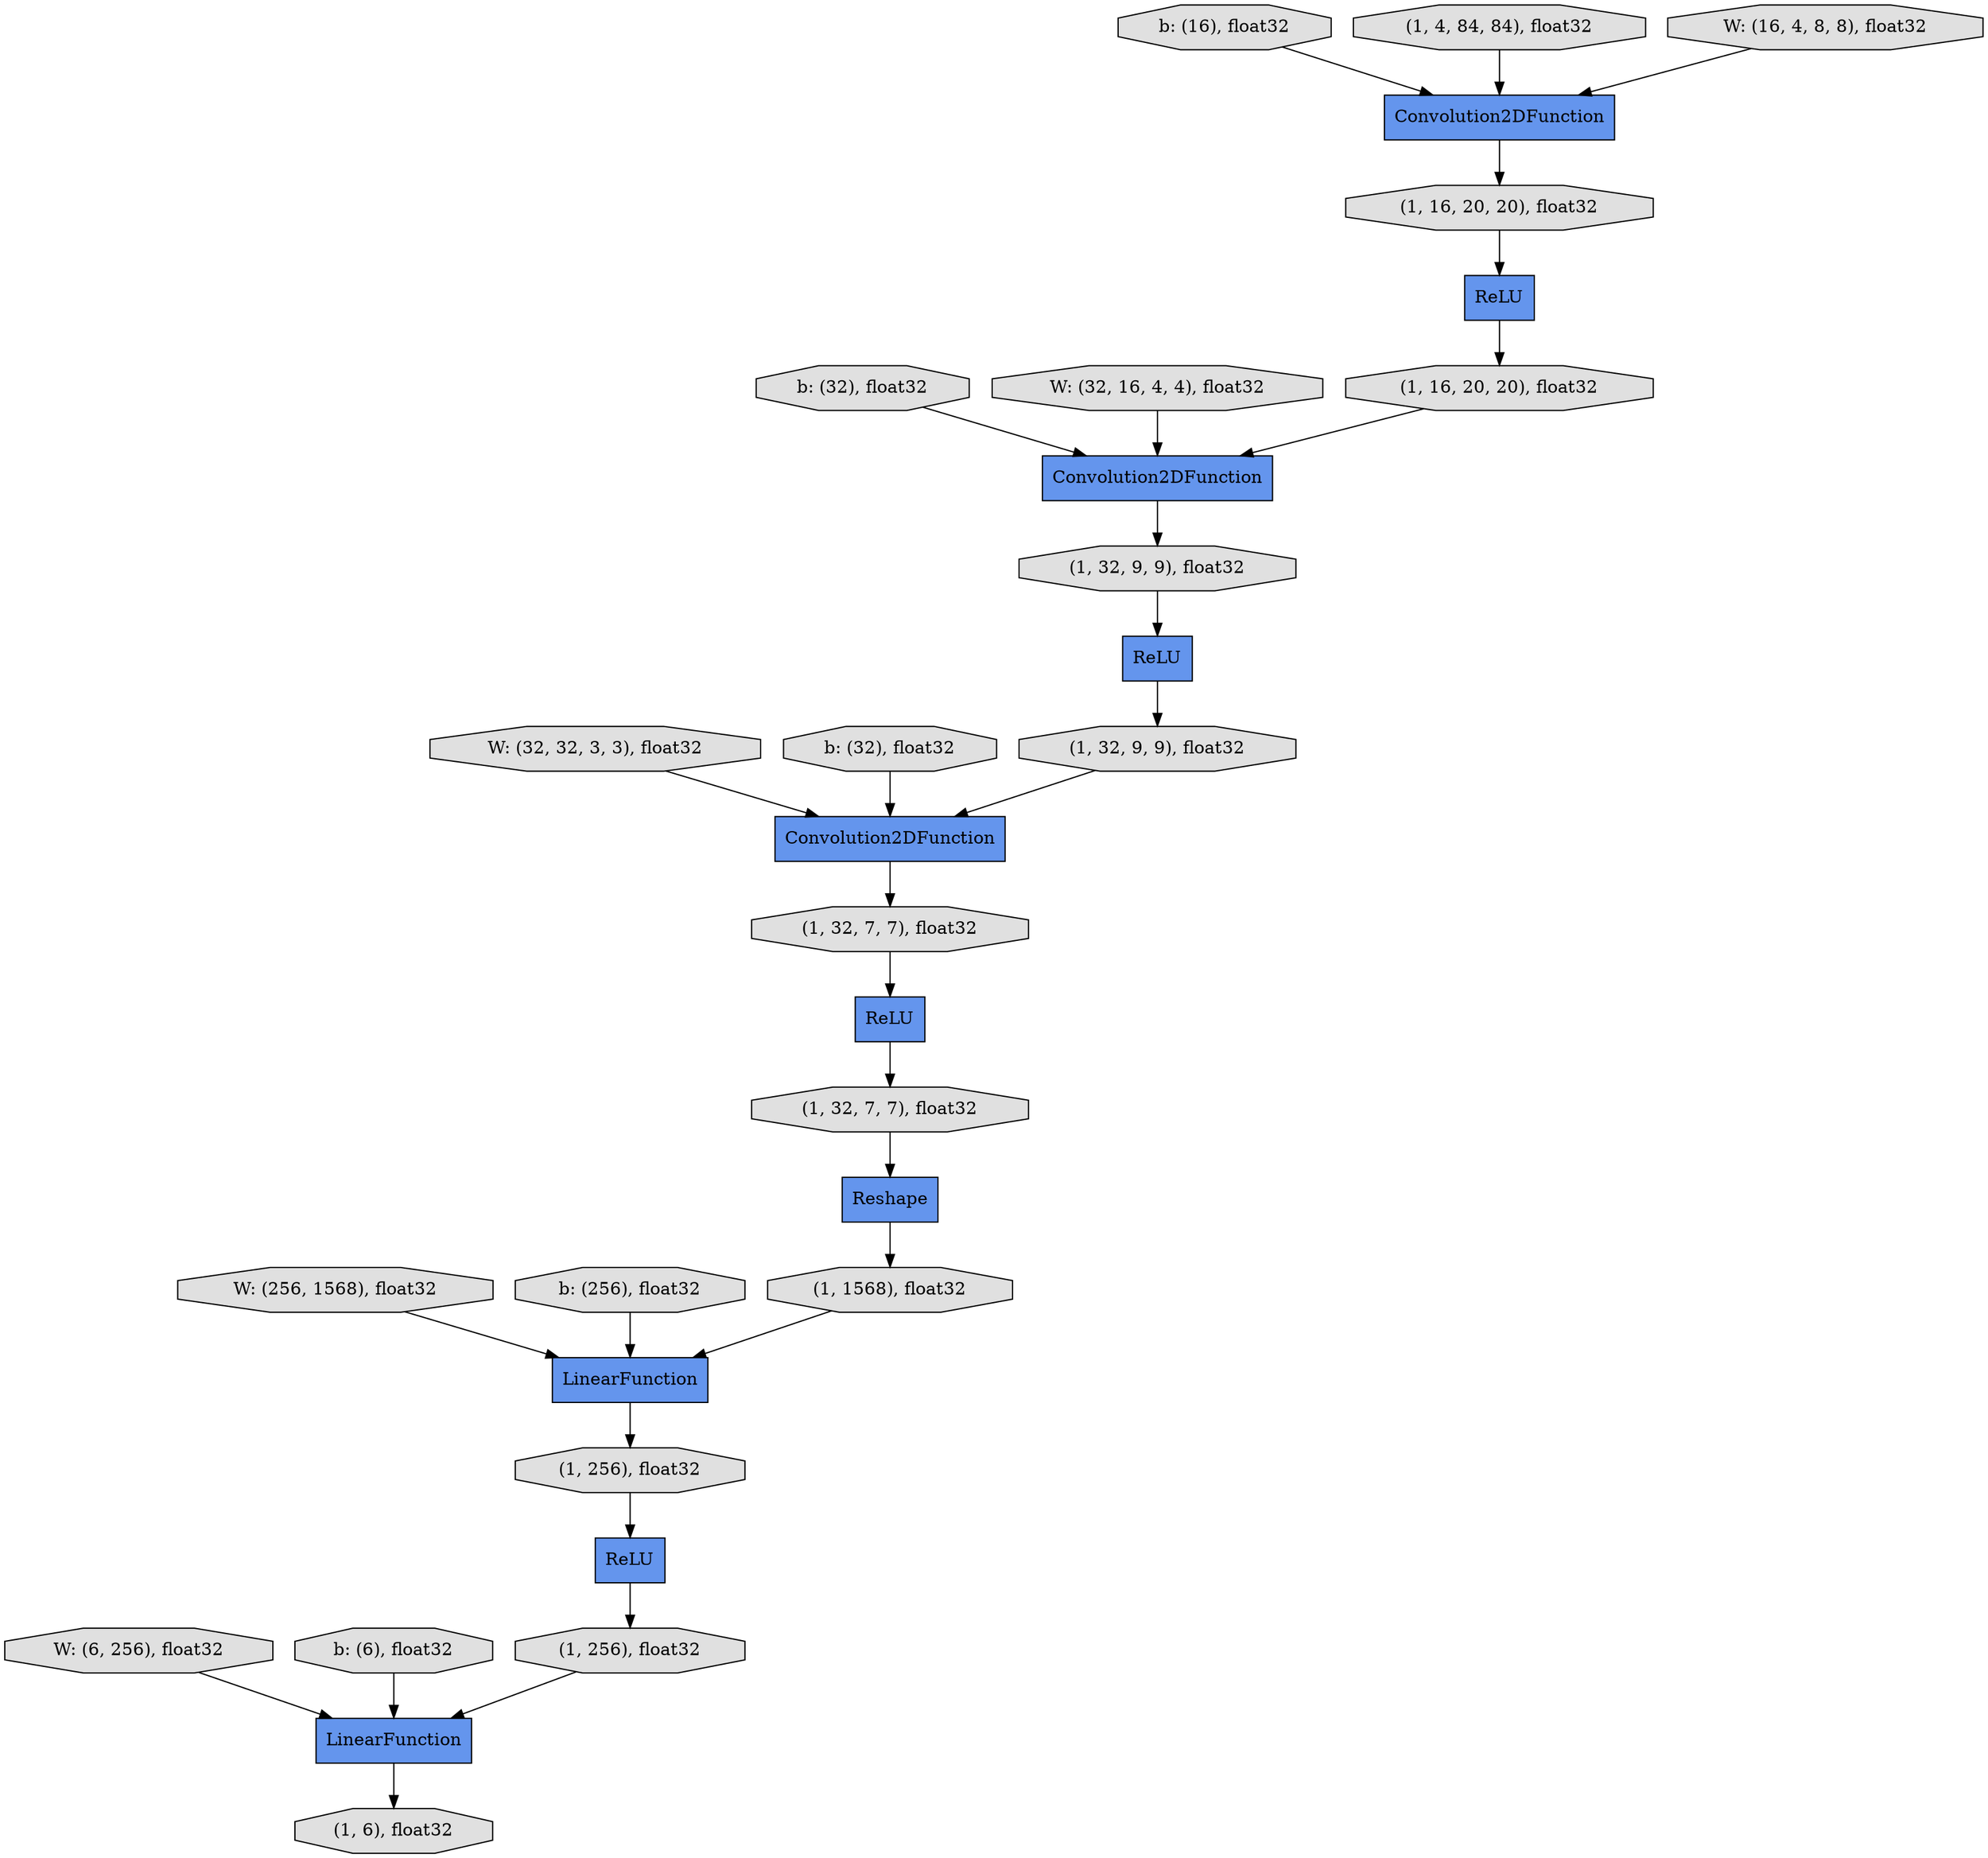 digraph graphname{rankdir=TB;139774549858320 [label="(1, 32, 7, 7), float32",shape="octagon",fillcolor="#E0E0E0",style="filled"];139774894299280 [label="b: (16), float32",shape="octagon",fillcolor="#E0E0E0",style="filled"];139774549856464 [label="W: (6, 256), float32",shape="octagon",fillcolor="#E0E0E0",style="filled"];139774549858640 [label="LinearFunction",shape="record",fillcolor="#6495ED",style="filled"];139774894217552 [label="b: (32), float32",shape="octagon",fillcolor="#E0E0E0",style="filled"];139774549858704 [label="(1, 1568), float32",shape="octagon",fillcolor="#E0E0E0",style="filled"];139774894217680 [label="ReLU",shape="record",fillcolor="#6495ED",style="filled"];139774894299600 [label="W: (32, 16, 4, 4), float32",shape="octagon",fillcolor="#E0E0E0",style="filled"];139774549856784 [label="b: (6), float32",shape="octagon",fillcolor="#E0E0E0",style="filled"];139774549858896 [label="(1, 256), float32",shape="octagon",fillcolor="#E0E0E0",style="filled"];139774894156432 [label="Convolution2DFunction",shape="record",fillcolor="#6495ED",style="filled"];139774549859024 [label="(1, 256), float32",shape="octagon",fillcolor="#E0E0E0",style="filled"];139774549856976 [label="(1, 16, 20, 20), float32",shape="octagon",fillcolor="#E0E0E0",style="filled"];139774549857040 [label="(1, 4, 84, 84), float32",shape="octagon",fillcolor="#E0E0E0",style="filled"];139774894300048 [label="W: (32, 32, 3, 3), float32",shape="octagon",fillcolor="#E0E0E0",style="filled"];139774549857168 [label="LinearFunction",shape="record",fillcolor="#6495ED",style="filled"];139774549859344 [label="(1, 6), float32",shape="octagon",fillcolor="#E0E0E0",style="filled"];139774549857424 [label="ReLU",shape="record",fillcolor="#6495ED",style="filled"];139774894300368 [label="b: (32), float32",shape="octagon",fillcolor="#E0E0E0",style="filled"];139774549857488 [label="(1, 16, 20, 20), float32",shape="octagon",fillcolor="#E0E0E0",style="filled"];139774549857616 [label="(1, 32, 9, 9), float32",shape="octagon",fillcolor="#E0E0E0",style="filled"];139774894300496 [label="Convolution2DFunction",shape="record",fillcolor="#6495ED",style="filled"];139774549857680 [label="Convolution2DFunction",shape="record",fillcolor="#6495ED",style="filled"];139774894298512 [label="ReLU",shape="record",fillcolor="#6495ED",style="filled"];139774894300688 [label="W: (256, 1568), float32",shape="octagon",fillcolor="#E0E0E0",style="filled"];139774549857808 [label="(1, 32, 9, 9), float32",shape="octagon",fillcolor="#E0E0E0",style="filled"];139774549858064 [label="ReLU",shape="record",fillcolor="#6495ED",style="filled"];139774894301008 [label="b: (256), float32",shape="octagon",fillcolor="#E0E0E0",style="filled"];139774549858128 [label="(1, 32, 7, 7), float32",shape="octagon",fillcolor="#E0E0E0",style="filled"];139774894298960 [label="W: (16, 4, 8, 8), float32",shape="octagon",fillcolor="#E0E0E0",style="filled"];139774549858192 [label="Reshape",shape="record",fillcolor="#6495ED",style="filled"];139774894156432 -> 139774549857616;139774549856976 -> 139774894298512;139774894217680 -> 139774549857808;139774549856464 -> 139774549858640;139774549856784 -> 139774549858640;139774894301008 -> 139774549857168;139774894300688 -> 139774549857168;139774894298960 -> 139774894300496;139774894300368 -> 139774549857680;139774549858704 -> 139774549857168;139774549858192 -> 139774549858704;139774894300048 -> 139774549857680;139774549857616 -> 139774894217680;139774549857168 -> 139774549859024;139774549858128 -> 139774549857424;139774894217552 -> 139774894156432;139774549857680 -> 139774549858128;139774549858064 -> 139774549858896;139774549858320 -> 139774549858192;139774549857424 -> 139774549858320;139774549857808 -> 139774549857680;139774549859024 -> 139774549858064;139774549857040 -> 139774894300496;139774549857488 -> 139774894156432;139774549858640 -> 139774549859344;139774894299600 -> 139774894156432;139774894299280 -> 139774894300496;139774894298512 -> 139774549857488;139774549858896 -> 139774549858640;139774894300496 -> 139774549856976;}